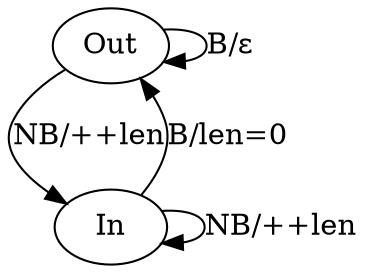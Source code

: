 digraph Histograma{
    Out->In[label="NB/++len"];
    Out->Out[label="B/ε"];
    In->Out[label="B/len=0"];
    In->In[label="NB/++len"];
}